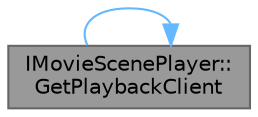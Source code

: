 digraph "IMovieScenePlayer::GetPlaybackClient"
{
 // INTERACTIVE_SVG=YES
 // LATEX_PDF_SIZE
  bgcolor="transparent";
  edge [fontname=Helvetica,fontsize=10,labelfontname=Helvetica,labelfontsize=10];
  node [fontname=Helvetica,fontsize=10,shape=box,height=0.2,width=0.4];
  rankdir="LR";
  Node1 [id="Node000001",label="IMovieScenePlayer::\lGetPlaybackClient",height=0.2,width=0.4,color="gray40", fillcolor="grey60", style="filled", fontcolor="black",tooltip="Access the client in charge of playback."];
  Node1 -> Node1 [id="edge1_Node000001_Node000001",color="steelblue1",style="solid",tooltip=" "];
}
